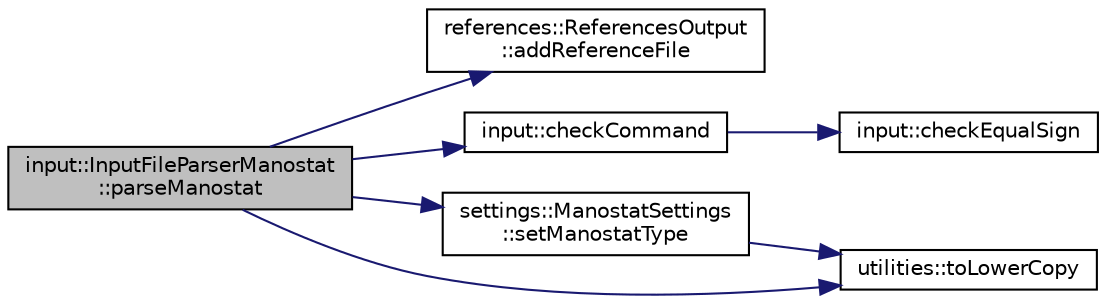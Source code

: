 digraph "input::InputFileParserManostat::parseManostat"
{
 // LATEX_PDF_SIZE
  edge [fontname="Helvetica",fontsize="10",labelfontname="Helvetica",labelfontsize="10"];
  node [fontname="Helvetica",fontsize="10",shape=record];
  rankdir="LR";
  Node1 [label="input::InputFileParserManostat\l::parseManostat",height=0.2,width=0.4,color="black", fillcolor="grey75", style="filled", fontcolor="black",tooltip="Parse the manostat used in the simulation."];
  Node1 -> Node2 [color="midnightblue",fontsize="10",style="solid",fontname="Helvetica"];
  Node2 [label="references::ReferencesOutput\l::addReferenceFile",height=0.2,width=0.4,color="black", fillcolor="white", style="filled",URL="$classreferences_1_1ReferencesOutput.html#ab9f11b57ee5a49a8e2033bcc1fe9b32d",tooltip="adds a reference file to the list of reference files and bibtex files"];
  Node1 -> Node3 [color="midnightblue",fontsize="10",style="solid",fontname="Helvetica"];
  Node3 [label="input::checkCommand",height=0.2,width=0.4,color="black", fillcolor="white", style="filled",URL="$namespaceinput.html#a81877d6bfa9b46cdca1b280c6d1b30fb",tooltip="check if command array has exactly 3 elements"];
  Node3 -> Node4 [color="midnightblue",fontsize="10",style="solid",fontname="Helvetica"];
  Node4 [label="input::checkEqualSign",height=0.2,width=0.4,color="black", fillcolor="white", style="filled",URL="$namespaceinput.html#a586caa23c32d86459177222a3b5d53fe",tooltip="check if parameter is \"=\""];
  Node1 -> Node5 [color="midnightblue",fontsize="10",style="solid",fontname="Helvetica"];
  Node5 [label="settings::ManostatSettings\l::setManostatType",height=0.2,width=0.4,color="black", fillcolor="white", style="filled",URL="$classsettings_1_1ManostatSettings.html#aa6a46976b44c5959abb3e5e3def6be77",tooltip="sets the manostatType to enum in settings"];
  Node5 -> Node6 [color="midnightblue",fontsize="10",style="solid",fontname="Helvetica"];
  Node6 [label="utilities::toLowerCopy",height=0.2,width=0.4,color="black", fillcolor="white", style="filled",URL="$namespaceutilities.html#a00b80743096ddd313ba418b9a7730698",tooltip="returns a copy of a string all lower case"];
  Node1 -> Node6 [color="midnightblue",fontsize="10",style="solid",fontname="Helvetica"];
}
